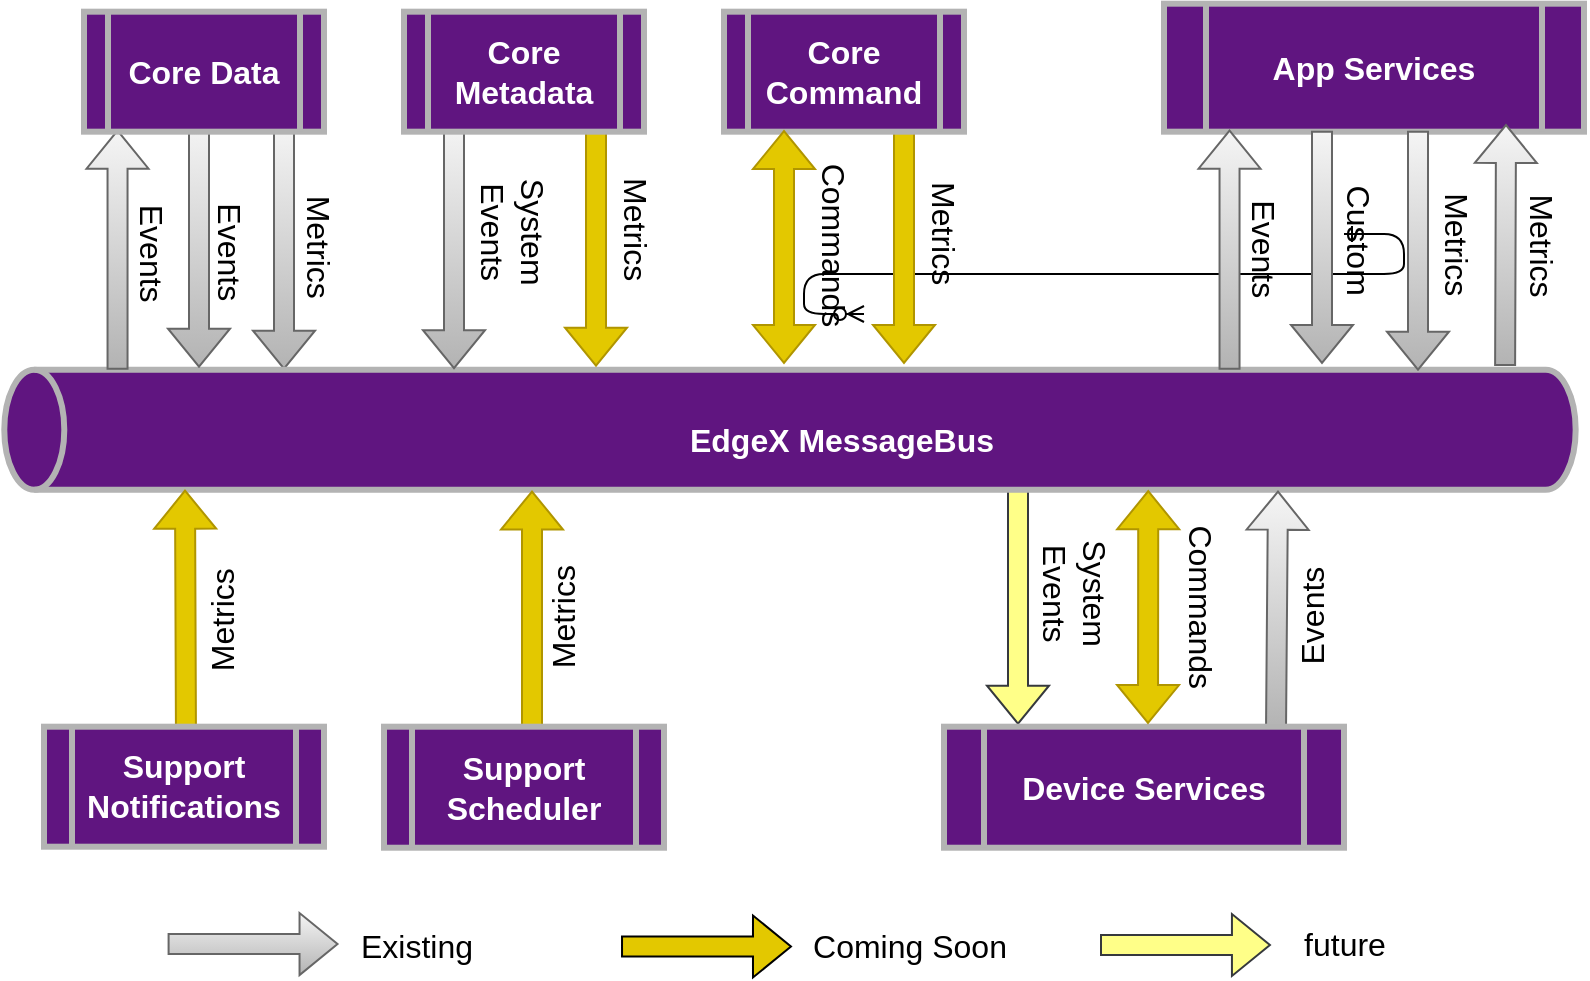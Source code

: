 <mxfile version="20.2.4" type="device"><diagram id="R2lEEEUBdFMjLlhIrx00" name="Page-1"><mxGraphModel dx="981" dy="569" grid="1" gridSize="10" guides="1" tooltips="1" connect="1" arrows="1" fold="1" page="1" pageScale="1" pageWidth="850" pageHeight="1100" math="0" shadow="0" extFonts="Permanent Marker^https://fonts.googleapis.com/css?family=Permanent+Marker"><root><mxCell id="0"/><mxCell id="1" parent="0"/><mxCell id="80U4DQfTQv0dEXXJ2knm-75" value="" style="group" vertex="1" connectable="0" parent="1"><mxGeometry x="537" y="286.84" width="35" height="123.51" as="geometry"/></mxCell><mxCell id="80U4DQfTQv0dEXXJ2knm-76" value="" style="group" vertex="1" connectable="0" parent="80U4DQfTQv0dEXXJ2knm-75"><mxGeometry width="35" height="123.51" as="geometry"/></mxCell><mxCell id="80U4DQfTQv0dEXXJ2knm-77" value="" style="shape=flexArrow;endArrow=classic;html=1;rounded=0;fontSize=16;fillColor=#ffff88;strokeColor=#36393d;" edge="1" parent="80U4DQfTQv0dEXXJ2knm-76"><mxGeometry width="50" height="50" relative="1" as="geometry"><mxPoint as="sourcePoint"/><mxPoint y="123.51" as="targetPoint"/></mxGeometry></mxCell><mxCell id="80U4DQfTQv0dEXXJ2knm-78" value="System Events" style="text;html=1;strokeColor=none;fillColor=none;align=center;verticalAlign=middle;whiteSpace=wrap;rounded=0;fontSize=16;rotation=90;" vertex="1" parent="80U4DQfTQv0dEXXJ2knm-76"><mxGeometry x="-4" y="43" width="65" height="30" as="geometry"/></mxCell><mxCell id="80U4DQfTQv0dEXXJ2knm-40" value="" style="group" vertex="1" connectable="0" parent="1"><mxGeometry x="170" y="109.35" width="35" height="123.51" as="geometry"/></mxCell><mxCell id="80U4DQfTQv0dEXXJ2knm-41" value="" style="shape=flexArrow;endArrow=classic;html=1;rounded=0;fontSize=16;fillColor=#f5f5f5;gradientColor=#b3b3b3;strokeColor=#666666;" edge="1" parent="80U4DQfTQv0dEXXJ2knm-40"><mxGeometry width="50" height="50" relative="1" as="geometry"><mxPoint as="sourcePoint"/><mxPoint y="123.51" as="targetPoint"/></mxGeometry></mxCell><mxCell id="80U4DQfTQv0dEXXJ2knm-42" value="Metrics" style="text;html=1;strokeColor=none;fillColor=none;align=center;verticalAlign=middle;whiteSpace=wrap;rounded=0;fontSize=16;rotation=90;" vertex="1" parent="80U4DQfTQv0dEXXJ2knm-40"><mxGeometry x="-12.5" y="46.76" width="60" height="30" as="geometry"/></mxCell><mxCell id="C-vyLk0tnHw3VtMMgP7b-12" value="" style="edgeStyle=entityRelationEdgeStyle;endArrow=ERzeroToMany;startArrow=ERone;endFill=1;startFill=0;" parent="1" target="C-vyLk0tnHw3VtMMgP7b-17" edge="1"><mxGeometry width="100" height="100" relative="1" as="geometry"><mxPoint x="700" y="165" as="sourcePoint"/><mxPoint x="460" y="205" as="targetPoint"/></mxGeometry></mxCell><mxCell id="80U4DQfTQv0dEXXJ2knm-5" value="" style="group;fillColor=default;container=0;" vertex="1" connectable="0" parent="1"><mxGeometry x="138.765" y="232.845" width="602.47" height="60" as="geometry"/></mxCell><mxCell id="80U4DQfTQv0dEXXJ2knm-9" value="&lt;b&gt;&lt;font color=&quot;#ffffff&quot;&gt;App Services&lt;/font&gt;&lt;/b&gt;" style="shape=process;whiteSpace=wrap;html=1;backgroundOutline=1;fontSize=16;fillColor=#601580;strokeColor=#B3B3B3;strokeWidth=3;perimeterSpacing=3;" vertex="1" parent="1"><mxGeometry x="610" y="49.84" width="210" height="64" as="geometry"/></mxCell><mxCell id="80U4DQfTQv0dEXXJ2knm-2" value="" style="shape=cylinder3;whiteSpace=wrap;html=1;boundedLbl=1;backgroundOutline=1;size=15;rotation=-90;fillColor=#601580;strokeWidth=3;strokeColor=#B3B3B3;" vertex="1" parent="1"><mxGeometry x="392.99" y="-130" width="60" height="785.69" as="geometry"/></mxCell><mxCell id="80U4DQfTQv0dEXXJ2knm-3" value="&lt;font color=&quot;#ffffff&quot; style=&quot;font-size: 16px;&quot;&gt;&lt;b&gt;EdgeX MessageBus&lt;/b&gt;&lt;/font&gt;" style="text;html=1;strokeColor=none;fillColor=none;align=center;verticalAlign=middle;whiteSpace=wrap;rounded=0;" vertex="1" parent="1"><mxGeometry x="368.76" y="253.35" width="160" height="30" as="geometry"/></mxCell><mxCell id="80U4DQfTQv0dEXXJ2knm-19" value="" style="shape=flexArrow;endArrow=classic;html=1;rounded=0;fontSize=16;fillColor=#e3c800;strokeColor=#B09500;" edge="1" parent="1"><mxGeometry width="50" height="50" relative="1" as="geometry"><mxPoint x="121" y="420" as="sourcePoint"/><mxPoint x="120.5" y="292.84" as="targetPoint"/></mxGeometry></mxCell><mxCell id="80U4DQfTQv0dEXXJ2knm-30" value="Metrics" style="text;html=1;strokeColor=none;fillColor=none;align=center;verticalAlign=middle;whiteSpace=wrap;rounded=0;fontSize=16;rotation=-90;" vertex="1" parent="1"><mxGeometry x="109" y="342.84" width="60" height="30" as="geometry"/></mxCell><mxCell id="80U4DQfTQv0dEXXJ2knm-39" value="" style="group" vertex="1" connectable="0" parent="1"><mxGeometry x="326" y="107.84" width="35" height="123.51" as="geometry"/></mxCell><mxCell id="80U4DQfTQv0dEXXJ2knm-47" value="" style="group" vertex="1" connectable="0" parent="80U4DQfTQv0dEXXJ2knm-39"><mxGeometry width="35" height="123.51" as="geometry"/></mxCell><mxCell id="80U4DQfTQv0dEXXJ2knm-37" value="" style="shape=flexArrow;endArrow=classic;html=1;rounded=0;fontSize=16;fillColor=#e3c800;strokeColor=#B09500;" edge="1" parent="80U4DQfTQv0dEXXJ2knm-47"><mxGeometry width="50" height="50" relative="1" as="geometry"><mxPoint as="sourcePoint"/><mxPoint y="123.51" as="targetPoint"/></mxGeometry></mxCell><mxCell id="80U4DQfTQv0dEXXJ2knm-38" value="Metrics" style="text;html=1;strokeColor=none;fillColor=none;align=center;verticalAlign=middle;whiteSpace=wrap;rounded=0;fontSize=16;rotation=90;" vertex="1" parent="80U4DQfTQv0dEXXJ2knm-47"><mxGeometry x="-10" y="40" width="60" height="30" as="geometry"/></mxCell><mxCell id="80U4DQfTQv0dEXXJ2knm-48" value="" style="group" vertex="1" connectable="0" parent="1"><mxGeometry x="480" y="109.84" width="35" height="85" as="geometry"/></mxCell><mxCell id="80U4DQfTQv0dEXXJ2knm-56" value="" style="group" vertex="1" connectable="0" parent="80U4DQfTQv0dEXXJ2knm-48"><mxGeometry width="35" height="85" as="geometry"/></mxCell><mxCell id="80U4DQfTQv0dEXXJ2knm-35" value="" style="shape=flexArrow;endArrow=classic;html=1;rounded=0;fontSize=16;fillColor=#e3c800;strokeColor=#B09500;" edge="1" parent="80U4DQfTQv0dEXXJ2knm-56"><mxGeometry width="50" height="50" relative="1" as="geometry"><mxPoint as="sourcePoint"/><mxPoint y="120.16" as="targetPoint"/></mxGeometry></mxCell><mxCell id="80U4DQfTQv0dEXXJ2knm-36" value="Metrics" style="text;html=1;strokeColor=none;fillColor=none;align=center;verticalAlign=middle;whiteSpace=wrap;rounded=0;fontSize=16;rotation=90;" vertex="1" parent="80U4DQfTQv0dEXXJ2knm-56"><mxGeometry x="-10" y="40" width="60" height="30" as="geometry"/></mxCell><mxCell id="80U4DQfTQv0dEXXJ2knm-16" value="&lt;b&gt;&lt;font color=&quot;#ffffff&quot;&gt;Core Command&lt;/font&gt;&lt;/b&gt;" style="shape=process;whiteSpace=wrap;html=1;backgroundOutline=1;fontSize=16;fillColor=#601580;strokeWidth=3;perimeterSpacing=3;strokeColor=#B3B3B3;" vertex="1" parent="1"><mxGeometry x="390" y="53.84" width="120" height="60" as="geometry"/></mxCell><mxCell id="80U4DQfTQv0dEXXJ2knm-52" value="" style="group" vertex="1" connectable="0" parent="1"><mxGeometry x="255" y="109.1" width="67" height="123.51" as="geometry"/></mxCell><mxCell id="80U4DQfTQv0dEXXJ2knm-54" value="" style="shape=flexArrow;endArrow=classic;html=1;rounded=0;fontSize=16;fillColor=#f5f5f5;gradientColor=#b3b3b3;strokeColor=#666666;" edge="1" parent="80U4DQfTQv0dEXXJ2knm-52"><mxGeometry width="50" height="50" relative="1" as="geometry"><mxPoint as="sourcePoint"/><mxPoint y="123.51" as="targetPoint"/></mxGeometry></mxCell><mxCell id="80U4DQfTQv0dEXXJ2knm-55" value="System Events" style="text;html=1;strokeColor=none;fillColor=none;align=center;verticalAlign=middle;whiteSpace=wrap;rounded=0;fontSize=16;rotation=90;" vertex="1" parent="80U4DQfTQv0dEXXJ2knm-52"><mxGeometry x="-3" y="40" width="65" height="30" as="geometry"/></mxCell><mxCell id="80U4DQfTQv0dEXXJ2knm-15" value="&lt;b&gt;Core Metadata&lt;/b&gt;" style="shape=process;whiteSpace=wrap;html=1;backgroundOutline=1;fontSize=16;fillColor=#601580;fontColor=#FFFFFF;strokeWidth=3;perimeterSpacing=3;strokeColor=#B3B3B3;" vertex="1" parent="1"><mxGeometry x="230" y="53.84" width="120" height="60" as="geometry"/></mxCell><mxCell id="80U4DQfTQv0dEXXJ2knm-61" value="" style="group" vertex="1" connectable="0" parent="1"><mxGeometry x="672" y="292.84" width="35" height="90.51" as="geometry"/></mxCell><mxCell id="80U4DQfTQv0dEXXJ2knm-7" value="" style="shape=flexArrow;endArrow=classic;html=1;rounded=0;fontSize=16;fillColor=#f5f5f5;gradientColor=#b3b3b3;strokeColor=#666666;" edge="1" parent="80U4DQfTQv0dEXXJ2knm-61"><mxGeometry width="50" height="50" relative="1" as="geometry"><mxPoint x="-6" y="120.51" as="sourcePoint"/><mxPoint x="-5" y="0.51" as="targetPoint"/></mxGeometry></mxCell><mxCell id="80U4DQfTQv0dEXXJ2knm-25" value="Events" style="text;html=1;strokeColor=none;fillColor=none;align=center;verticalAlign=middle;whiteSpace=wrap;rounded=0;fontSize=16;rotation=-90;" vertex="1" parent="80U4DQfTQv0dEXXJ2knm-61"><mxGeometry x="-18" y="48.637" width="60" height="28.582" as="geometry"/></mxCell><mxCell id="80U4DQfTQv0dEXXJ2knm-68" value="" style="group" vertex="1" connectable="0" parent="1"><mxGeometry x="642.77" y="112.84" width="32.46" height="120" as="geometry"/></mxCell><mxCell id="80U4DQfTQv0dEXXJ2knm-10" value="" style="shape=flexArrow;endArrow=classic;html=1;rounded=0;fontSize=16;fillColor=#f5f5f5;gradientColor=#b3b3b3;strokeColor=#666666;" edge="1" parent="80U4DQfTQv0dEXXJ2knm-68"><mxGeometry width="50" height="50" relative="1" as="geometry"><mxPoint y="120" as="sourcePoint"/><mxPoint as="targetPoint"/></mxGeometry></mxCell><mxCell id="80U4DQfTQv0dEXXJ2knm-32" value="Events" style="text;html=1;strokeColor=none;fillColor=none;align=center;verticalAlign=middle;whiteSpace=wrap;rounded=0;fontSize=16;rotation=90;" vertex="1" parent="80U4DQfTQv0dEXXJ2knm-68"><mxGeometry x="-12.54" y="45.02" width="60" height="30" as="geometry"/></mxCell><mxCell id="80U4DQfTQv0dEXXJ2knm-69" value="" style="group" vertex="1" connectable="0" parent="1"><mxGeometry x="86.77" y="112.84" width="29.73" height="120" as="geometry"/></mxCell><mxCell id="80U4DQfTQv0dEXXJ2knm-45" value="" style="shape=flexArrow;endArrow=classic;html=1;rounded=0;fontSize=16;fillColor=#f5f5f5;gradientColor=#b3b3b3;strokeColor=#666666;" edge="1" parent="80U4DQfTQv0dEXXJ2knm-69"><mxGeometry width="50" height="50" relative="1" as="geometry"><mxPoint y="120" as="sourcePoint"/><mxPoint as="targetPoint"/></mxGeometry></mxCell><mxCell id="80U4DQfTQv0dEXXJ2knm-46" value="Events" style="text;html=1;strokeColor=none;fillColor=none;align=center;verticalAlign=middle;whiteSpace=wrap;rounded=0;fontSize=16;rotation=90;" vertex="1" parent="80U4DQfTQv0dEXXJ2knm-69"><mxGeometry x="-12.77" y="49.51" width="60" height="25" as="geometry"/></mxCell><mxCell id="80U4DQfTQv0dEXXJ2knm-6" value="&lt;b&gt;Device Services&lt;/b&gt;" style="shape=process;whiteSpace=wrap;html=1;backgroundOutline=1;fontSize=16;fillColor=#601580;fontColor=#FFFFFF;strokeWidth=3;perimeterSpacing=3;strokeColor=#B3B3B3;" vertex="1" parent="1"><mxGeometry x="500" y="411.35" width="200" height="60.51" as="geometry"/></mxCell><mxCell id="80U4DQfTQv0dEXXJ2knm-93" value="" style="group" vertex="1" connectable="0" parent="1"><mxGeometry x="420" y="113" width="37" height="117" as="geometry"/></mxCell><mxCell id="80U4DQfTQv0dEXXJ2knm-94" value="" style="shape=flexArrow;endArrow=classic;html=1;rounded=0;fontSize=16;entryX=1.008;entryY=0.523;entryDx=0;entryDy=0;entryPerimeter=0;startArrow=block;fillColor=#e3c800;strokeColor=#B09500;" edge="1" parent="80U4DQfTQv0dEXXJ2knm-93"><mxGeometry width="50" height="50" relative="1" as="geometry"><mxPoint as="sourcePoint"/><mxPoint y="117" as="targetPoint"/></mxGeometry></mxCell><mxCell id="80U4DQfTQv0dEXXJ2knm-95" value="Commands" style="text;html=1;strokeColor=none;fillColor=none;align=center;verticalAlign=middle;whiteSpace=wrap;rounded=0;fontSize=16;rotation=90;" vertex="1" parent="80U4DQfTQv0dEXXJ2knm-93"><mxGeometry x="-5" y="43.076" width="60" height="29.37" as="geometry"/></mxCell><mxCell id="80U4DQfTQv0dEXXJ2knm-98" value="" style="group" vertex="1" connectable="0" parent="1"><mxGeometry x="286" y="282.35" width="34" height="106.65" as="geometry"/></mxCell><mxCell id="80U4DQfTQv0dEXXJ2knm-20" value="" style="shape=flexArrow;endArrow=classic;html=1;rounded=0;fontSize=16;fillColor=#e3c800;strokeColor=#B09500;" edge="1" parent="80U4DQfTQv0dEXXJ2knm-98"><mxGeometry width="50" height="50" relative="1" as="geometry"><mxPoint x="8" y="130.805" as="sourcePoint"/><mxPoint x="8" y="10.9" as="targetPoint"/></mxGeometry></mxCell><mxCell id="80U4DQfTQv0dEXXJ2knm-31" value="Metrics" style="text;html=1;strokeColor=none;fillColor=none;align=center;verticalAlign=middle;whiteSpace=wrap;rounded=0;fontSize=16;rotation=-90;" vertex="1" parent="80U4DQfTQv0dEXXJ2knm-98"><mxGeometry x="-6" y="57.598" width="60" height="32.701" as="geometry"/></mxCell><mxCell id="80U4DQfTQv0dEXXJ2knm-18" value="&lt;b&gt;Support Scheduler&lt;/b&gt;" style="shape=process;whiteSpace=wrap;html=1;backgroundOutline=1;fontSize=16;fillColor=#601580;fontColor=#FFFFFF;strokeWidth=3;perimeterSpacing=3;strokeColor=#B3B3B3;" vertex="1" parent="1"><mxGeometry x="220" y="411.35" width="140" height="60.51" as="geometry"/></mxCell><mxCell id="80U4DQfTQv0dEXXJ2knm-17" value="&lt;b&gt;Support Notifications&lt;/b&gt;" style="shape=process;whiteSpace=wrap;html=1;backgroundOutline=1;fontSize=16;fillColor=#601580;fontColor=#FFFFFF;strokeWidth=3;perimeterSpacing=3;strokeColor=#B3B3B3;" vertex="1" parent="1"><mxGeometry x="50" y="411.35" width="140" height="60" as="geometry"/></mxCell><mxCell id="80U4DQfTQv0dEXXJ2knm-102" value="" style="group" vertex="1" connectable="0" parent="1"><mxGeometry x="116.714" y="108.35" width="49.0" height="123.51" as="geometry"/></mxCell><mxCell id="80U4DQfTQv0dEXXJ2knm-104" value="" style="group" vertex="1" connectable="0" parent="80U4DQfTQv0dEXXJ2knm-102"><mxGeometry x="2" width="49.0" height="123.51" as="geometry"/></mxCell><mxCell id="80U4DQfTQv0dEXXJ2knm-50" value="" style="shape=flexArrow;endArrow=classic;html=1;rounded=0;fontSize=16;fillColor=#f5f5f5;gradientColor=#b3b3b3;strokeColor=#666666;" edge="1" parent="80U4DQfTQv0dEXXJ2knm-104"><mxGeometry width="50" height="50" relative="1" as="geometry"><mxPoint x="8.786" as="sourcePoint"/><mxPoint x="8.786" y="123.51" as="targetPoint"/></mxGeometry></mxCell><mxCell id="80U4DQfTQv0dEXXJ2knm-51" value="Events" style="text;html=1;strokeColor=none;fillColor=none;align=center;verticalAlign=middle;whiteSpace=wrap;rounded=0;fontSize=16;rotation=90;" vertex="1" parent="80U4DQfTQv0dEXXJ2knm-104"><mxGeometry x="0.929" y="41" width="47.143" height="49.0" as="geometry"/></mxCell><mxCell id="80U4DQfTQv0dEXXJ2knm-80" value="" style="shape=flexArrow;endArrow=classic;html=1;rounded=0;fontSize=16;fillColor=#ffff88;strokeColor=#36393d;" edge="1" parent="1"><mxGeometry width="50" height="50" relative="1" as="geometry"><mxPoint x="578" y="520.502" as="sourcePoint"/><mxPoint x="663.472" y="520.502" as="targetPoint"/></mxGeometry></mxCell><mxCell id="80U4DQfTQv0dEXXJ2knm-81" value="" style="shape=flexArrow;endArrow=classic;html=1;rounded=0;fontSize=16;fillColor=#e3c800;strokeColor=#000000;" edge="1" parent="1"><mxGeometry width="50" height="50" relative="1" as="geometry"><mxPoint x="338.516" y="521.247" as="sourcePoint"/><mxPoint x="423.988" y="521.247" as="targetPoint"/></mxGeometry></mxCell><mxCell id="80U4DQfTQv0dEXXJ2knm-83" value="" style="shape=flexArrow;endArrow=classic;html=1;rounded=0;fontSize=16;fillColor=#f5f5f5;gradientColor=#b3b3b3;strokeColor=#666666;" edge="1" parent="1"><mxGeometry width="50" height="50" relative="1" as="geometry"><mxPoint x="111.796" y="520.011" as="sourcePoint"/><mxPoint x="197.268" y="520.011" as="targetPoint"/></mxGeometry></mxCell><mxCell id="80U4DQfTQv0dEXXJ2knm-84" value="Existing" style="text;html=1;strokeColor=none;fillColor=none;align=center;verticalAlign=middle;whiteSpace=wrap;rounded=0;fontSize=16;" vertex="1" parent="1"><mxGeometry x="204.088" y="510" width="64.915" height="22.497" as="geometry"/></mxCell><mxCell id="80U4DQfTQv0dEXXJ2knm-85" value="future" style="text;html=1;strokeColor=none;fillColor=none;align=center;verticalAlign=middle;whiteSpace=wrap;rounded=0;fontSize=16;" vertex="1" parent="1"><mxGeometry x="667.808" y="509.003" width="64.915" height="22.497" as="geometry"/></mxCell><mxCell id="80U4DQfTQv0dEXXJ2knm-88" value="Coming Soon" style="text;html=1;strokeColor=none;fillColor=none;align=center;verticalAlign=middle;whiteSpace=wrap;rounded=0;fontSize=16;" vertex="1" parent="1"><mxGeometry x="428.808" y="509.998" width="108.192" height="22.497" as="geometry"/></mxCell><mxCell id="80U4DQfTQv0dEXXJ2knm-14" value="&lt;b&gt;Core Data&lt;/b&gt;" style="shape=process;whiteSpace=wrap;html=1;backgroundOutline=1;fontSize=16;fillColor=#601580;fontColor=#FFFFFF;strokeWidth=3;perimeterSpacing=3;strokeColor=#B3B3B3;" vertex="1" parent="1"><mxGeometry x="70.0" y="53.84" width="120" height="60" as="geometry"/></mxCell><mxCell id="80U4DQfTQv0dEXXJ2knm-106" value="" style="group" vertex="1" connectable="0" parent="1"><mxGeometry x="689" y="113.35" width="34" height="116.65" as="geometry"/></mxCell><mxCell id="80U4DQfTQv0dEXXJ2knm-12" value="" style="shape=flexArrow;endArrow=classic;html=1;rounded=0;fontSize=16;fillColor=#f5f5f5;strokeColor=#666666;gradientColor=#b3b3b3;" edge="1" parent="80U4DQfTQv0dEXXJ2knm-106"><mxGeometry width="50" height="50" relative="1" as="geometry"><mxPoint as="sourcePoint"/><mxPoint y="116.65" as="targetPoint"/></mxGeometry></mxCell><mxCell id="80U4DQfTQv0dEXXJ2knm-34" value="Custom" style="text;html=1;strokeColor=none;fillColor=none;align=center;verticalAlign=middle;whiteSpace=wrap;rounded=0;fontSize=16;rotation=90;" vertex="1" parent="80U4DQfTQv0dEXXJ2knm-106"><mxGeometry x="-12" y="40" width="60" height="30" as="geometry"/></mxCell><mxCell id="80U4DQfTQv0dEXXJ2knm-107" value="" style="group" vertex="1" connectable="0" parent="1"><mxGeometry x="737" y="113.35" width="34" height="120" as="geometry"/></mxCell><mxCell id="80U4DQfTQv0dEXXJ2knm-21" value="" style="shape=flexArrow;endArrow=classic;html=1;rounded=0;fontSize=16;fillColor=#f5f5f5;gradientColor=#b3b3b3;strokeColor=#666666;" edge="1" parent="80U4DQfTQv0dEXXJ2knm-107"><mxGeometry width="50" height="50" relative="1" as="geometry"><mxPoint as="sourcePoint"/><mxPoint y="120" as="targetPoint"/></mxGeometry></mxCell><mxCell id="80U4DQfTQv0dEXXJ2knm-28" value="Metrics" style="text;html=1;strokeColor=none;fillColor=none;align=center;verticalAlign=middle;whiteSpace=wrap;rounded=0;fontSize=16;rotation=90;" vertex="1" parent="80U4DQfTQv0dEXXJ2knm-107"><mxGeometry x="-11" y="42" width="60" height="30" as="geometry"/></mxCell><mxCell id="80U4DQfTQv0dEXXJ2knm-65" value="" style="shape=flexArrow;endArrow=classic;html=1;rounded=0;fontSize=16;startArrow=block;fillColor=#e3c800;strokeColor=#B09500;exitX=-0.004;exitY=0.728;exitDx=0;exitDy=0;exitPerimeter=0;" edge="1" parent="1" source="80U4DQfTQv0dEXXJ2knm-2"><mxGeometry width="50" height="50" relative="1" as="geometry"><mxPoint x="600" y="350" as="sourcePoint"/><mxPoint x="602" y="410" as="targetPoint"/></mxGeometry></mxCell><mxCell id="80U4DQfTQv0dEXXJ2knm-66" value="Commands" style="text;html=1;strokeColor=none;fillColor=none;align=center;verticalAlign=middle;whiteSpace=wrap;rounded=0;fontSize=16;rotation=90;" vertex="1" parent="1"><mxGeometry x="599" y="336.6" width="60" height="30" as="geometry"/></mxCell><mxCell id="80U4DQfTQv0dEXXJ2knm-111" value="" style="shape=flexArrow;endArrow=classic;html=1;rounded=0;fontSize=16;fillColor=#f5f5f5;gradientColor=#b3b3b3;strokeColor=#666666;exitX=1.031;exitY=0.95;exitDx=0;exitDy=0;exitPerimeter=0;" edge="1" parent="1"><mxGeometry width="50" height="50" relative="1" as="geometry"><mxPoint x="780.551" y="230.985" as="sourcePoint"/><mxPoint x="781" y="110" as="targetPoint"/></mxGeometry></mxCell><mxCell id="80U4DQfTQv0dEXXJ2knm-112" value="Metrics" style="text;html=1;strokeColor=none;fillColor=none;align=center;verticalAlign=middle;whiteSpace=wrap;rounded=0;fontSize=16;rotation=90;" vertex="1" parent="1"><mxGeometry x="769" y="156" width="60" height="30" as="geometry"/></mxCell></root></mxGraphModel></diagram></mxfile>